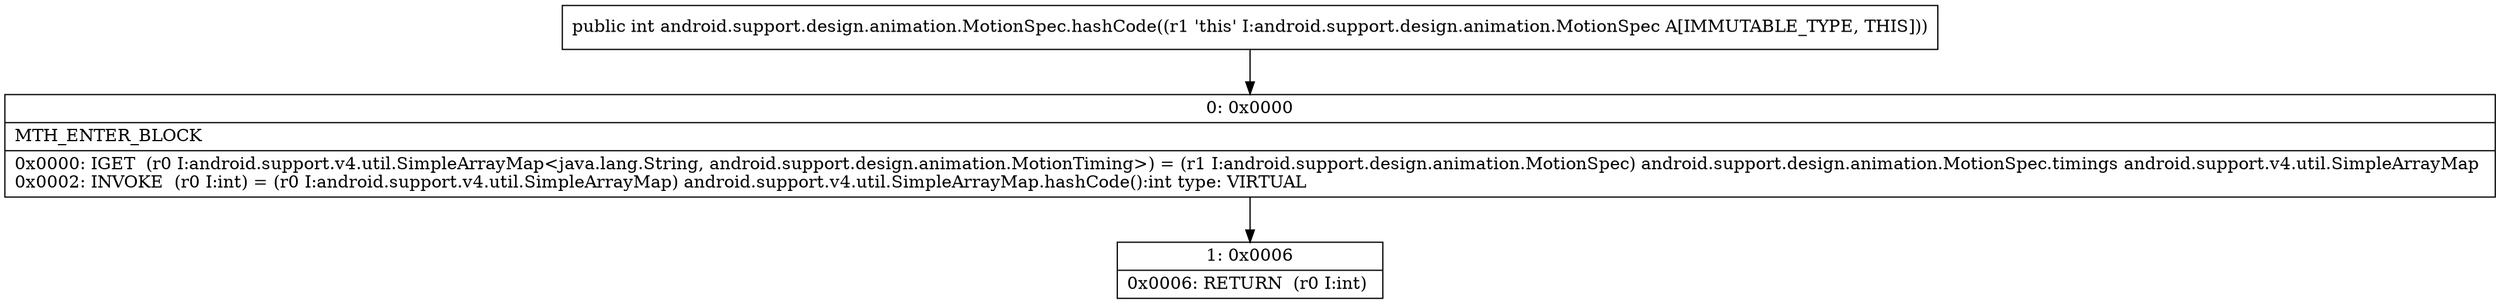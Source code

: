digraph "CFG forandroid.support.design.animation.MotionSpec.hashCode()I" {
Node_0 [shape=record,label="{0\:\ 0x0000|MTH_ENTER_BLOCK\l|0x0000: IGET  (r0 I:android.support.v4.util.SimpleArrayMap\<java.lang.String, android.support.design.animation.MotionTiming\>) = (r1 I:android.support.design.animation.MotionSpec) android.support.design.animation.MotionSpec.timings android.support.v4.util.SimpleArrayMap \l0x0002: INVOKE  (r0 I:int) = (r0 I:android.support.v4.util.SimpleArrayMap) android.support.v4.util.SimpleArrayMap.hashCode():int type: VIRTUAL \l}"];
Node_1 [shape=record,label="{1\:\ 0x0006|0x0006: RETURN  (r0 I:int) \l}"];
MethodNode[shape=record,label="{public int android.support.design.animation.MotionSpec.hashCode((r1 'this' I:android.support.design.animation.MotionSpec A[IMMUTABLE_TYPE, THIS])) }"];
MethodNode -> Node_0;
Node_0 -> Node_1;
}

